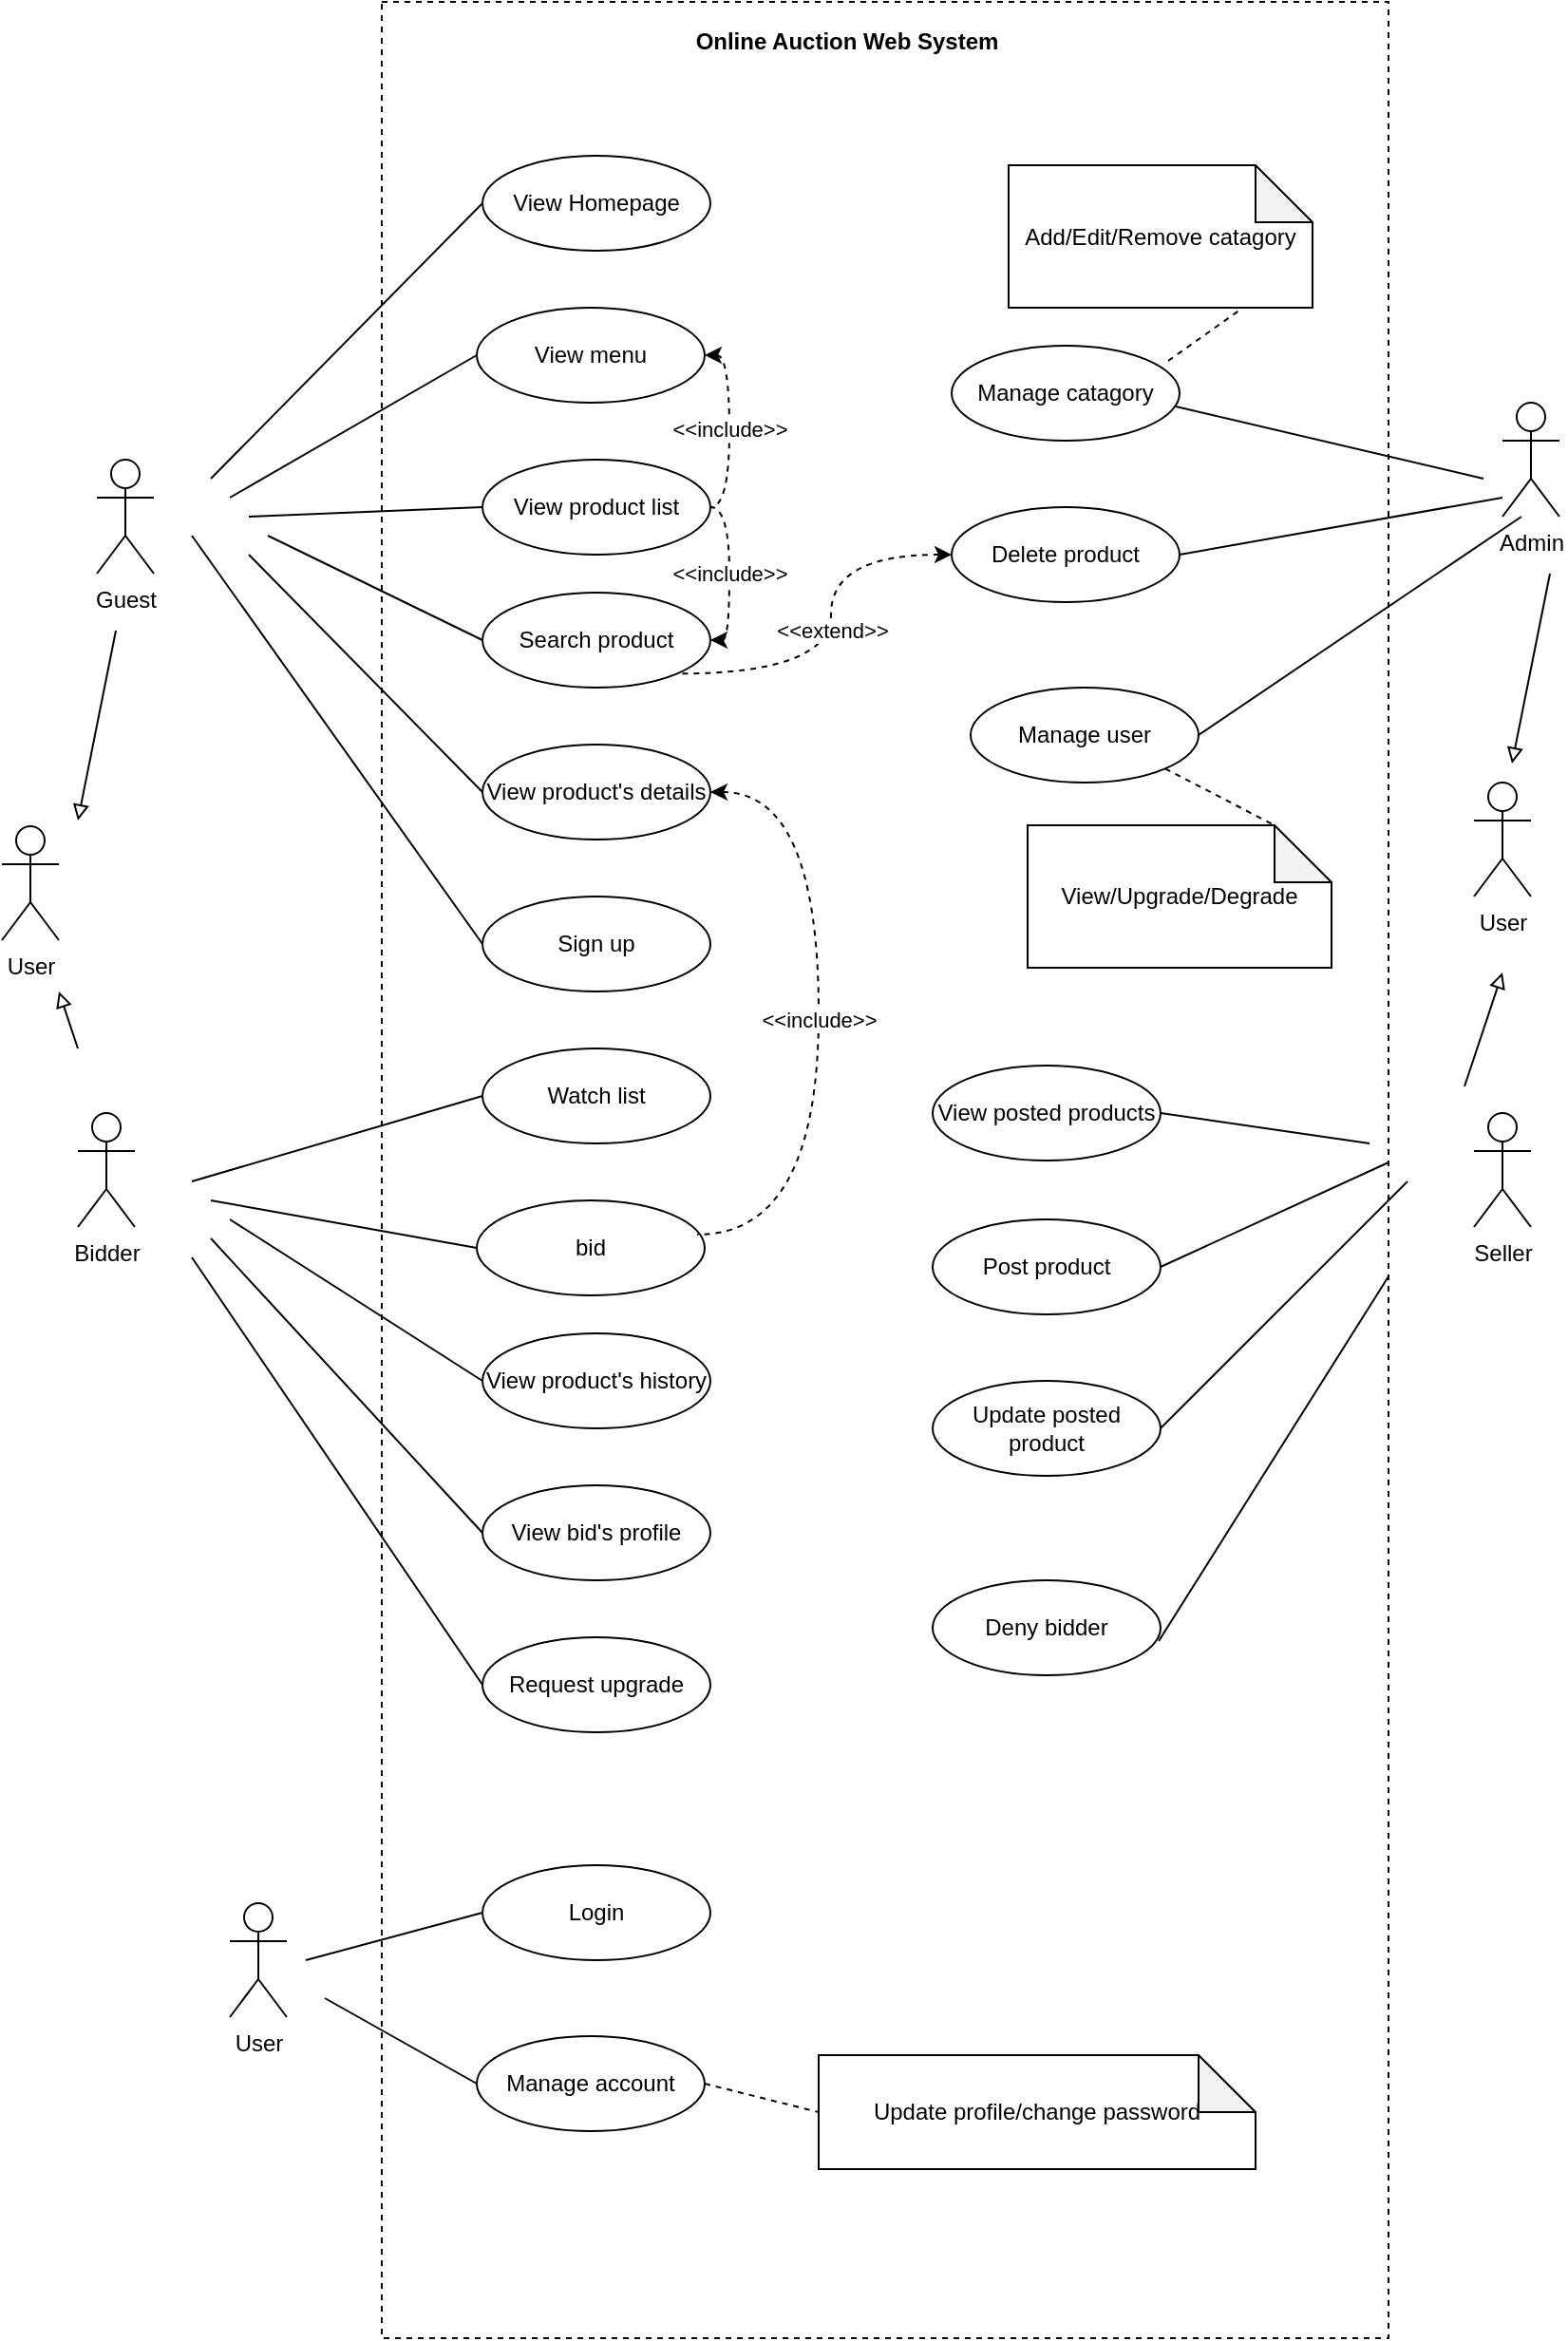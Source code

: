 <mxfile version="12.2.7" type="device" pages="1"><diagram id="pb1uO2TCBG-3NTQRQO0n" name="Page-1"><mxGraphModel dx="862" dy="1570" grid="1" gridSize="10" guides="1" tooltips="1" connect="1" arrows="1" fold="1" page="1" pageScale="1" pageWidth="827" pageHeight="1169" math="0" shadow="0"><root><mxCell id="0"/><mxCell id="1" parent="0"/><mxCell id="Ev9YmfmiqbVpImaTAcg8-1" value="Guest&lt;br&gt;" style="shape=umlActor;verticalLabelPosition=bottom;labelBackgroundColor=#ffffff;verticalAlign=top;html=1;outlineConnect=0;" vertex="1" parent="1"><mxGeometry x="150" y="210" width="30" height="60" as="geometry"/></mxCell><mxCell id="Ev9YmfmiqbVpImaTAcg8-2" value="View menu" style="ellipse;whiteSpace=wrap;html=1;" vertex="1" parent="1"><mxGeometry x="350" y="130" width="120" height="50" as="geometry"/></mxCell><mxCell id="Ev9YmfmiqbVpImaTAcg8-3" value="View Homepage" style="ellipse;whiteSpace=wrap;html=1;" vertex="1" parent="1"><mxGeometry x="353" y="50" width="120" height="50" as="geometry"/></mxCell><mxCell id="Ev9YmfmiqbVpImaTAcg8-4" value="View product list" style="ellipse;whiteSpace=wrap;html=1;" vertex="1" parent="1"><mxGeometry x="353" y="210" width="120" height="50" as="geometry"/></mxCell><mxCell id="Ev9YmfmiqbVpImaTAcg8-5" value="Search product" style="ellipse;whiteSpace=wrap;html=1;" vertex="1" parent="1"><mxGeometry x="353" y="280" width="120" height="50" as="geometry"/></mxCell><mxCell id="Ev9YmfmiqbVpImaTAcg8-6" value="View product's details" style="ellipse;whiteSpace=wrap;html=1;" vertex="1" parent="1"><mxGeometry x="353" y="360" width="120" height="50" as="geometry"/></mxCell><mxCell id="Ev9YmfmiqbVpImaTAcg8-7" value="Sign up" style="ellipse;whiteSpace=wrap;html=1;" vertex="1" parent="1"><mxGeometry x="353" y="440" width="120" height="50" as="geometry"/></mxCell><mxCell id="Ev9YmfmiqbVpImaTAcg8-8" value="Watch list" style="ellipse;whiteSpace=wrap;html=1;" vertex="1" parent="1"><mxGeometry x="353" y="520" width="120" height="50" as="geometry"/></mxCell><mxCell id="Ev9YmfmiqbVpImaTAcg8-9" value="bid&lt;span style=&quot;color: rgba(0 , 0 , 0 , 0) ; font-family: monospace ; font-size: 0px ; white-space: nowrap&quot;&gt;%3CmxGraphModel%3E%3Croot%3E%3CmxCell%20id%3D%220%22%2F%3E%3CmxCell%20id%3D%221%22%20parent%3D%220%22%2F%3E%3CmxCell%20id%3D%222%22%20value%3D%22Watch%20list%22%20style%3D%22ellipse%3BwhiteSpace%3Dwrap%3Bhtml%3D1%3B%22%20vertex%3D%221%22%20parent%3D%221%22%3E%3CmxGeometry%20x%3D%22560%22%20y%3D%2250%22%20width%3D%22120%22%20height%3D%2250%22%20as%3D%22geometry%22%2F%3E%3C%2FmxCell%3E%3C%2Froot%3E%3C%2FmxGraphModel%3E&lt;/span&gt;" style="ellipse;whiteSpace=wrap;html=1;" vertex="1" parent="1"><mxGeometry x="350" y="600" width="120" height="50" as="geometry"/></mxCell><mxCell id="Ev9YmfmiqbVpImaTAcg8-10" value="View product's history" style="ellipse;whiteSpace=wrap;html=1;" vertex="1" parent="1"><mxGeometry x="353" y="670" width="120" height="50" as="geometry"/></mxCell><mxCell id="Ev9YmfmiqbVpImaTAcg8-11" value="View bid's profile" style="ellipse;whiteSpace=wrap;html=1;" vertex="1" parent="1"><mxGeometry x="353" y="750" width="120" height="50" as="geometry"/></mxCell><mxCell id="Ev9YmfmiqbVpImaTAcg8-12" value="Request upgrade" style="ellipse;whiteSpace=wrap;html=1;" vertex="1" parent="1"><mxGeometry x="353" y="830" width="120" height="50" as="geometry"/></mxCell><mxCell id="Ev9YmfmiqbVpImaTAcg8-14" value="" style="endArrow=none;html=1;entryX=0;entryY=0.5;entryDx=0;entryDy=0;" edge="1" parent="1" target="Ev9YmfmiqbVpImaTAcg8-7"><mxGeometry width="50" height="50" relative="1" as="geometry"><mxPoint x="200" y="250" as="sourcePoint"/><mxPoint x="350" y="460" as="targetPoint"/></mxGeometry></mxCell><mxCell id="Ev9YmfmiqbVpImaTAcg8-15" value="Bidder&lt;br&gt;" style="shape=umlActor;verticalLabelPosition=bottom;labelBackgroundColor=#ffffff;verticalAlign=top;html=1;outlineConnect=0;" vertex="1" parent="1"><mxGeometry x="140" y="554" width="30" height="60" as="geometry"/></mxCell><mxCell id="Ev9YmfmiqbVpImaTAcg8-16" value="View posted products" style="ellipse;whiteSpace=wrap;html=1;" vertex="1" parent="1"><mxGeometry x="590" y="529" width="120" height="50" as="geometry"/></mxCell><mxCell id="Ev9YmfmiqbVpImaTAcg8-17" value="Post product" style="ellipse;whiteSpace=wrap;html=1;" vertex="1" parent="1"><mxGeometry x="590" y="610" width="120" height="50" as="geometry"/></mxCell><mxCell id="Ev9YmfmiqbVpImaTAcg8-18" value="Update posted product" style="ellipse;whiteSpace=wrap;html=1;" vertex="1" parent="1"><mxGeometry x="590" y="695" width="120" height="50" as="geometry"/></mxCell><mxCell id="Ev9YmfmiqbVpImaTAcg8-19" value="Deny bidder" style="ellipse;whiteSpace=wrap;html=1;" vertex="1" parent="1"><mxGeometry x="590" y="800" width="120" height="50" as="geometry"/></mxCell><mxCell id="Ev9YmfmiqbVpImaTAcg8-20" value="Seller" style="shape=umlActor;verticalLabelPosition=bottom;labelBackgroundColor=#ffffff;verticalAlign=top;html=1;outlineConnect=0;" vertex="1" parent="1"><mxGeometry x="875" y="554" width="30" height="60" as="geometry"/></mxCell><mxCell id="Ev9YmfmiqbVpImaTAcg8-21" value="" style="endArrow=none;html=1;entryX=1;entryY=0.5;entryDx=0;entryDy=0;" edge="1" parent="1" target="Ev9YmfmiqbVpImaTAcg8-16"><mxGeometry width="50" height="50" relative="1" as="geometry"><mxPoint x="820" y="570" as="sourcePoint"/><mxPoint x="770" y="460" as="targetPoint"/></mxGeometry></mxCell><mxCell id="Ev9YmfmiqbVpImaTAcg8-22" value="Manage catagory" style="ellipse;whiteSpace=wrap;html=1;" vertex="1" parent="1"><mxGeometry x="600" y="150" width="120" height="50" as="geometry"/></mxCell><mxCell id="Ev9YmfmiqbVpImaTAcg8-23" value="Add/Edit/Remove catagory" style="shape=note;whiteSpace=wrap;html=1;backgroundOutline=1;darkOpacity=0.05;" vertex="1" parent="1"><mxGeometry x="630" y="55" width="160" height="75" as="geometry"/></mxCell><mxCell id="Ev9YmfmiqbVpImaTAcg8-24" value="" style="endArrow=none;dashed=1;html=1;exitX=0.95;exitY=0.16;exitDx=0;exitDy=0;exitPerimeter=0;entryX=0.763;entryY=1.013;entryDx=0;entryDy=0;entryPerimeter=0;" edge="1" parent="1" source="Ev9YmfmiqbVpImaTAcg8-22" target="Ev9YmfmiqbVpImaTAcg8-23"><mxGeometry width="50" height="50" relative="1" as="geometry"><mxPoint x="750" y="190" as="sourcePoint"/><mxPoint x="800" y="140" as="targetPoint"/></mxGeometry></mxCell><mxCell id="Ev9YmfmiqbVpImaTAcg8-25" value="Delete product" style="ellipse;whiteSpace=wrap;html=1;" vertex="1" parent="1"><mxGeometry x="600" y="235" width="120" height="50" as="geometry"/></mxCell><mxCell id="Ev9YmfmiqbVpImaTAcg8-26" value="Manage user" style="ellipse;whiteSpace=wrap;html=1;" vertex="1" parent="1"><mxGeometry x="610" y="330" width="120" height="50" as="geometry"/></mxCell><mxCell id="Ev9YmfmiqbVpImaTAcg8-28" value="View/Upgrade/Degrade" style="shape=note;whiteSpace=wrap;html=1;backgroundOutline=1;darkOpacity=0.05;" vertex="1" parent="1"><mxGeometry x="640" y="402.5" width="160" height="75" as="geometry"/></mxCell><mxCell id="Ev9YmfmiqbVpImaTAcg8-29" value="" style="endArrow=none;dashed=1;html=1;exitX=1;exitY=1;exitDx=0;exitDy=0;entryX=0;entryY=0;entryDx=130;entryDy=0;entryPerimeter=0;" edge="1" parent="1" source="Ev9YmfmiqbVpImaTAcg8-26" target="Ev9YmfmiqbVpImaTAcg8-28"><mxGeometry width="50" height="50" relative="1" as="geometry"><mxPoint x="780" y="320" as="sourcePoint"/><mxPoint x="830" y="270" as="targetPoint"/></mxGeometry></mxCell><mxCell id="Ev9YmfmiqbVpImaTAcg8-30" value="Admin" style="shape=umlActor;verticalLabelPosition=bottom;labelBackgroundColor=#ffffff;verticalAlign=top;html=1;outlineConnect=0;" vertex="1" parent="1"><mxGeometry x="890" y="180" width="30" height="60" as="geometry"/></mxCell><mxCell id="Ev9YmfmiqbVpImaTAcg8-31" value="User" style="shape=umlActor;verticalLabelPosition=bottom;labelBackgroundColor=#ffffff;verticalAlign=top;html=1;outlineConnect=0;" vertex="1" parent="1"><mxGeometry x="100" y="403" width="30" height="60" as="geometry"/></mxCell><mxCell id="Ev9YmfmiqbVpImaTAcg8-32" value="" style="endArrow=none;html=1;startArrow=block;startFill=0;" edge="1" parent="1"><mxGeometry width="50" height="50" relative="1" as="geometry"><mxPoint x="140" y="400" as="sourcePoint"/><mxPoint x="160" y="300" as="targetPoint"/></mxGeometry></mxCell><mxCell id="Ev9YmfmiqbVpImaTAcg8-33" value="" style="endArrow=none;html=1;startArrow=block;startFill=0;" edge="1" parent="1"><mxGeometry width="50" height="50" relative="1" as="geometry"><mxPoint x="130" y="490" as="sourcePoint"/><mxPoint x="140" y="520" as="targetPoint"/></mxGeometry></mxCell><mxCell id="Ev9YmfmiqbVpImaTAcg8-34" value="User" style="shape=umlActor;verticalLabelPosition=bottom;labelBackgroundColor=#ffffff;verticalAlign=top;html=1;outlineConnect=0;" vertex="1" parent="1"><mxGeometry x="875" y="380" width="30" height="60" as="geometry"/></mxCell><mxCell id="Ev9YmfmiqbVpImaTAcg8-35" value="" style="endArrow=none;html=1;startArrow=block;startFill=0;" edge="1" parent="1"><mxGeometry width="50" height="50" relative="1" as="geometry"><mxPoint x="895" y="370" as="sourcePoint"/><mxPoint x="915" y="270" as="targetPoint"/></mxGeometry></mxCell><mxCell id="Ev9YmfmiqbVpImaTAcg8-36" value="" style="endArrow=none;html=1;startArrow=block;startFill=0;" edge="1" parent="1"><mxGeometry width="50" height="50" relative="1" as="geometry"><mxPoint x="890" y="480" as="sourcePoint"/><mxPoint x="870" y="540" as="targetPoint"/></mxGeometry></mxCell><mxCell id="Ev9YmfmiqbVpImaTAcg8-37" value="User" style="shape=umlActor;verticalLabelPosition=bottom;labelBackgroundColor=#ffffff;verticalAlign=top;html=1;outlineConnect=0;" vertex="1" parent="1"><mxGeometry x="220" y="970" width="30" height="60" as="geometry"/></mxCell><mxCell id="Ev9YmfmiqbVpImaTAcg8-38" value="Login" style="ellipse;whiteSpace=wrap;html=1;" vertex="1" parent="1"><mxGeometry x="353" y="950" width="120" height="50" as="geometry"/></mxCell><mxCell id="Ev9YmfmiqbVpImaTAcg8-39" value="" style="endArrow=none;html=1;entryX=0;entryY=0.5;entryDx=0;entryDy=0;" edge="1" parent="1" target="Ev9YmfmiqbVpImaTAcg8-38"><mxGeometry width="50" height="50" relative="1" as="geometry"><mxPoint x="260" y="1000" as="sourcePoint"/><mxPoint x="340" y="970" as="targetPoint"/></mxGeometry></mxCell><mxCell id="Ev9YmfmiqbVpImaTAcg8-40" value="Manage account" style="ellipse;whiteSpace=wrap;html=1;" vertex="1" parent="1"><mxGeometry x="350" y="1040" width="120" height="50" as="geometry"/></mxCell><mxCell id="Ev9YmfmiqbVpImaTAcg8-41" value="Update profile/change password" style="shape=note;whiteSpace=wrap;html=1;backgroundOutline=1;darkOpacity=0.05;" vertex="1" parent="1"><mxGeometry x="530" y="1050" width="230" height="60" as="geometry"/></mxCell><mxCell id="Ev9YmfmiqbVpImaTAcg8-42" value="" style="endArrow=none;dashed=1;html=1;exitX=1;exitY=0.5;exitDx=0;exitDy=0;entryX=0;entryY=0.5;entryDx=0;entryDy=0;entryPerimeter=0;" edge="1" parent="1" source="Ev9YmfmiqbVpImaTAcg8-40" target="Ev9YmfmiqbVpImaTAcg8-41"><mxGeometry width="50" height="50" relative="1" as="geometry"><mxPoint x="500" y="1100" as="sourcePoint"/><mxPoint x="550" y="1050" as="targetPoint"/></mxGeometry></mxCell><mxCell id="Ev9YmfmiqbVpImaTAcg8-43" value="" style="endArrow=none;html=1;entryX=0;entryY=0.5;entryDx=0;entryDy=0;" edge="1" parent="1" target="Ev9YmfmiqbVpImaTAcg8-3"><mxGeometry width="50" height="50" relative="1" as="geometry"><mxPoint x="210" y="220" as="sourcePoint"/><mxPoint x="340" y="80" as="targetPoint"/></mxGeometry></mxCell><mxCell id="Ev9YmfmiqbVpImaTAcg8-44" value="" style="endArrow=none;html=1;entryX=0;entryY=0.5;entryDx=0;entryDy=0;" edge="1" parent="1" target="Ev9YmfmiqbVpImaTAcg8-2"><mxGeometry width="50" height="50" relative="1" as="geometry"><mxPoint x="220" y="230" as="sourcePoint"/><mxPoint x="350" y="90" as="targetPoint"/></mxGeometry></mxCell><mxCell id="Ev9YmfmiqbVpImaTAcg8-45" value="" style="endArrow=none;html=1;entryX=0;entryY=0.5;entryDx=0;entryDy=0;" edge="1" parent="1" target="Ev9YmfmiqbVpImaTAcg8-4"><mxGeometry width="50" height="50" relative="1" as="geometry"><mxPoint x="230" y="240" as="sourcePoint"/><mxPoint x="340" y="250" as="targetPoint"/></mxGeometry></mxCell><mxCell id="Ev9YmfmiqbVpImaTAcg8-46" value="" style="endArrow=none;html=1;entryX=0;entryY=0.5;entryDx=0;entryDy=0;" edge="1" parent="1" target="Ev9YmfmiqbVpImaTAcg8-5"><mxGeometry width="50" height="50" relative="1" as="geometry"><mxPoint x="240" y="250" as="sourcePoint"/><mxPoint x="340" y="300" as="targetPoint"/></mxGeometry></mxCell><mxCell id="Ev9YmfmiqbVpImaTAcg8-47" value="" style="endArrow=none;html=1;entryX=0;entryY=0.5;entryDx=0;entryDy=0;" edge="1" parent="1" target="Ev9YmfmiqbVpImaTAcg8-6"><mxGeometry width="50" height="50" relative="1" as="geometry"><mxPoint x="230" y="260" as="sourcePoint"/><mxPoint x="340" y="380" as="targetPoint"/></mxGeometry></mxCell><mxCell id="Ev9YmfmiqbVpImaTAcg8-48" value="" style="endArrow=none;html=1;entryX=0.983;entryY=0.64;entryDx=0;entryDy=0;entryPerimeter=0;" edge="1" parent="1" target="Ev9YmfmiqbVpImaTAcg8-22"><mxGeometry width="50" height="50" relative="1" as="geometry"><mxPoint x="880" y="220" as="sourcePoint"/><mxPoint x="360" y="320" as="targetPoint"/></mxGeometry></mxCell><mxCell id="Ev9YmfmiqbVpImaTAcg8-49" value="" style="endArrow=none;html=1;entryX=1;entryY=0.5;entryDx=0;entryDy=0;" edge="1" parent="1" target="Ev9YmfmiqbVpImaTAcg8-25"><mxGeometry width="50" height="50" relative="1" as="geometry"><mxPoint x="890" y="230" as="sourcePoint"/><mxPoint x="727.96" y="192" as="targetPoint"/></mxGeometry></mxCell><mxCell id="Ev9YmfmiqbVpImaTAcg8-50" value="" style="endArrow=none;html=1;entryX=1;entryY=0.5;entryDx=0;entryDy=0;" edge="1" parent="1" target="Ev9YmfmiqbVpImaTAcg8-26"><mxGeometry width="50" height="50" relative="1" as="geometry"><mxPoint x="900" y="240" as="sourcePoint"/><mxPoint x="730" y="270" as="targetPoint"/></mxGeometry></mxCell><mxCell id="Ev9YmfmiqbVpImaTAcg8-52" value="" style="endArrow=none;html=1;entryX=0;entryY=0.5;entryDx=0;entryDy=0;" edge="1" parent="1" target="Ev9YmfmiqbVpImaTAcg8-8"><mxGeometry width="50" height="50" relative="1" as="geometry"><mxPoint x="200" y="590" as="sourcePoint"/><mxPoint x="310" y="540" as="targetPoint"/></mxGeometry></mxCell><mxCell id="Ev9YmfmiqbVpImaTAcg8-53" value="" style="endArrow=none;html=1;entryX=0;entryY=0.5;entryDx=0;entryDy=0;" edge="1" parent="1" target="Ev9YmfmiqbVpImaTAcg8-9"><mxGeometry width="50" height="50" relative="1" as="geometry"><mxPoint x="210" y="600" as="sourcePoint"/><mxPoint x="363" y="555" as="targetPoint"/></mxGeometry></mxCell><mxCell id="Ev9YmfmiqbVpImaTAcg8-54" value="" style="endArrow=none;html=1;entryX=0;entryY=0.5;entryDx=0;entryDy=0;" edge="1" parent="1" target="Ev9YmfmiqbVpImaTAcg8-10"><mxGeometry width="50" height="50" relative="1" as="geometry"><mxPoint x="220" y="610" as="sourcePoint"/><mxPoint x="360" y="635" as="targetPoint"/></mxGeometry></mxCell><mxCell id="Ev9YmfmiqbVpImaTAcg8-55" value="" style="endArrow=none;html=1;entryX=0;entryY=0.5;entryDx=0;entryDy=0;" edge="1" parent="1" target="Ev9YmfmiqbVpImaTAcg8-11"><mxGeometry width="50" height="50" relative="1" as="geometry"><mxPoint x="210" y="620" as="sourcePoint"/><mxPoint x="363" y="705" as="targetPoint"/></mxGeometry></mxCell><mxCell id="Ev9YmfmiqbVpImaTAcg8-56" value="" style="endArrow=none;html=1;entryX=0;entryY=0.5;entryDx=0;entryDy=0;" edge="1" parent="1" target="Ev9YmfmiqbVpImaTAcg8-12"><mxGeometry width="50" height="50" relative="1" as="geometry"><mxPoint x="200" y="630" as="sourcePoint"/><mxPoint x="363" y="785" as="targetPoint"/></mxGeometry></mxCell><mxCell id="Ev9YmfmiqbVpImaTAcg8-57" value="" style="endArrow=none;html=1;entryX=1;entryY=0.5;entryDx=0;entryDy=0;" edge="1" parent="1" target="Ev9YmfmiqbVpImaTAcg8-17"><mxGeometry width="50" height="50" relative="1" as="geometry"><mxPoint x="830" y="580" as="sourcePoint"/><mxPoint x="720" y="564" as="targetPoint"/></mxGeometry></mxCell><mxCell id="Ev9YmfmiqbVpImaTAcg8-58" value="" style="endArrow=none;html=1;entryX=1;entryY=0.5;entryDx=0;entryDy=0;" edge="1" parent="1" target="Ev9YmfmiqbVpImaTAcg8-18"><mxGeometry width="50" height="50" relative="1" as="geometry"><mxPoint x="840" y="590" as="sourcePoint"/><mxPoint x="720" y="645" as="targetPoint"/></mxGeometry></mxCell><mxCell id="Ev9YmfmiqbVpImaTAcg8-59" value="" style="endArrow=none;html=1;entryX=0.992;entryY=0.64;entryDx=0;entryDy=0;entryPerimeter=0;" edge="1" parent="1" target="Ev9YmfmiqbVpImaTAcg8-19"><mxGeometry width="50" height="50" relative="1" as="geometry"><mxPoint x="830" y="640" as="sourcePoint"/><mxPoint x="720" y="730" as="targetPoint"/></mxGeometry></mxCell><mxCell id="Ev9YmfmiqbVpImaTAcg8-60" value="" style="endArrow=none;html=1;entryX=0;entryY=0.5;entryDx=0;entryDy=0;" edge="1" parent="1" target="Ev9YmfmiqbVpImaTAcg8-40"><mxGeometry width="50" height="50" relative="1" as="geometry"><mxPoint x="270" y="1020" as="sourcePoint"/><mxPoint x="363" y="985" as="targetPoint"/></mxGeometry></mxCell><mxCell id="Ev9YmfmiqbVpImaTAcg8-61" value="" style="rounded=0;whiteSpace=wrap;html=1;fillColor=none;dashed=1;" vertex="1" parent="1"><mxGeometry x="300" y="-31" width="530" height="1230" as="geometry"/></mxCell><mxCell id="Ev9YmfmiqbVpImaTAcg8-63" value="&lt;b&gt;Online Auction Web System&lt;/b&gt;" style="text;html=1;strokeColor=none;fillColor=none;align=center;verticalAlign=middle;whiteSpace=wrap;rounded=0;" vertex="1" parent="1"><mxGeometry x="430" y="-20" width="230" height="20" as="geometry"/></mxCell><mxCell id="Ev9YmfmiqbVpImaTAcg8-64" value="&amp;lt;&amp;lt;include&amp;gt;&amp;gt;" style="endArrow=none;dashed=1;html=1;edgeStyle=orthogonalEdgeStyle;curved=1;exitX=1;exitY=0.5;exitDx=0;exitDy=0;startArrow=classic;startFill=1;entryX=1;entryY=0.5;entryDx=0;entryDy=0;" edge="1" parent="1" source="Ev9YmfmiqbVpImaTAcg8-2" target="Ev9YmfmiqbVpImaTAcg8-4"><mxGeometry width="50" height="50" relative="1" as="geometry"><mxPoint x="500" y="250" as="sourcePoint"/><mxPoint x="520" y="200" as="targetPoint"/></mxGeometry></mxCell><mxCell id="Ev9YmfmiqbVpImaTAcg8-65" value="&amp;lt;&amp;lt;include&amp;gt;&amp;gt;" style="endArrow=none;dashed=1;html=1;edgeStyle=orthogonalEdgeStyle;curved=1;startArrow=classic;startFill=1;entryX=1;entryY=0.5;entryDx=0;entryDy=0;exitX=1;exitY=0.5;exitDx=0;exitDy=0;" edge="1" parent="1" source="Ev9YmfmiqbVpImaTAcg8-5" target="Ev9YmfmiqbVpImaTAcg8-4"><mxGeometry width="50" height="50" relative="1" as="geometry"><mxPoint x="540" y="270" as="sourcePoint"/><mxPoint x="483" y="245" as="targetPoint"/></mxGeometry></mxCell><mxCell id="Ev9YmfmiqbVpImaTAcg8-66" value="&amp;lt;&amp;lt;include&amp;gt;&amp;gt;" style="endArrow=none;dashed=1;html=1;edgeStyle=orthogonalEdgeStyle;curved=1;startArrow=classic;startFill=1;exitX=1;exitY=0.5;exitDx=0;exitDy=0;entryX=0.967;entryY=0.36;entryDx=0;entryDy=0;entryPerimeter=0;" edge="1" parent="1" source="Ev9YmfmiqbVpImaTAcg8-6" target="Ev9YmfmiqbVpImaTAcg8-9"><mxGeometry width="50" height="50" relative="1" as="geometry"><mxPoint x="483" y="315" as="sourcePoint"/><mxPoint x="510" y="400" as="targetPoint"/><Array as="points"><mxPoint x="530" y="385"/><mxPoint x="530" y="618"/></Array></mxGeometry></mxCell><mxCell id="Ev9YmfmiqbVpImaTAcg8-67" value="&amp;lt;&amp;lt;extend&amp;gt;&amp;gt;" style="endArrow=none;dashed=1;html=1;edgeStyle=orthogonalEdgeStyle;curved=1;startArrow=classic;startFill=1;exitX=0;exitY=0.5;exitDx=0;exitDy=0;entryX=1;entryY=1;entryDx=0;entryDy=0;" edge="1" parent="1" source="Ev9YmfmiqbVpImaTAcg8-25" target="Ev9YmfmiqbVpImaTAcg8-5"><mxGeometry width="50" height="50" relative="1" as="geometry"><mxPoint x="483" y="315" as="sourcePoint"/><mxPoint x="550" y="360" as="targetPoint"/></mxGeometry></mxCell></root></mxGraphModel></diagram></mxfile>